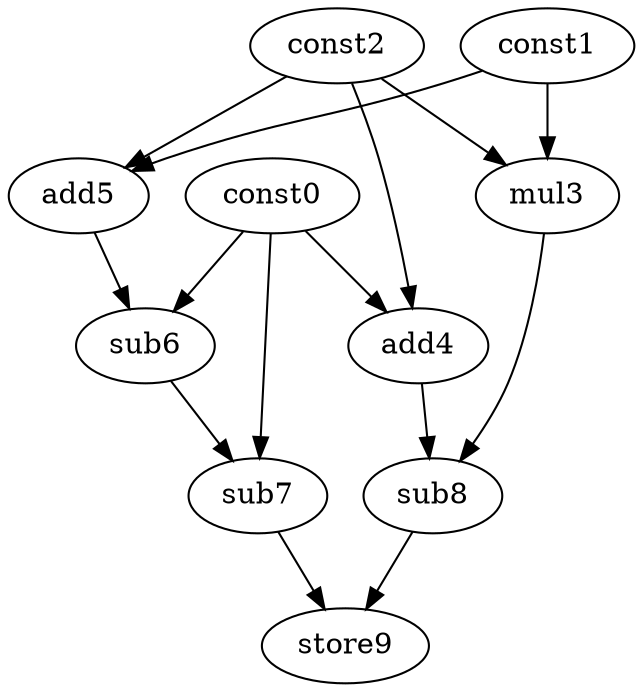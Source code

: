 digraph G { 
const0[opcode=const]; 
const1[opcode=const]; 
const2[opcode=const]; 
mul3[opcode=mul]; 
add4[opcode=add]; 
add5[opcode=add]; 
sub6[opcode=sub]; 
sub7[opcode=sub]; 
sub8[opcode=sub]; 
store9[opcode=store]; 
const1->mul3[operand=0];
const2->mul3[operand=1];
const0->add4[operand=0];
const2->add4[operand=1];
const1->add5[operand=0];
const2->add5[operand=1];
const0->sub6[operand=0];
add5->sub6[operand=1];
mul3->sub8[operand=0];
add4->sub8[operand=1];
const0->sub7[operand=0];
sub6->sub7[operand=1];
sub7->store9[operand=0];
sub8->store9[operand=1];
}
